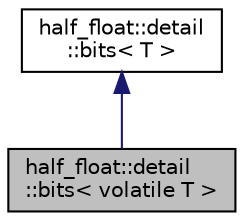digraph "half_float::detail::bits&lt; volatile T &gt;"
{
  edge [fontname="Helvetica",fontsize="10",labelfontname="Helvetica",labelfontsize="10"];
  node [fontname="Helvetica",fontsize="10",shape=record];
  Node1 [label="half_float::detail\l::bits\< volatile T \>",height=0.2,width=0.4,color="black", fillcolor="grey75", style="filled", fontcolor="black"];
  Node2 -> Node1 [dir="back",color="midnightblue",fontsize="10",style="solid",fontname="Helvetica"];
  Node2 [label="half_float::detail\l::bits\< T \>",height=0.2,width=0.4,color="black", fillcolor="white", style="filled",URL="$structhalf__float_1_1detail_1_1bits.html",tooltip="Type traits for floating point bits. "];
}

